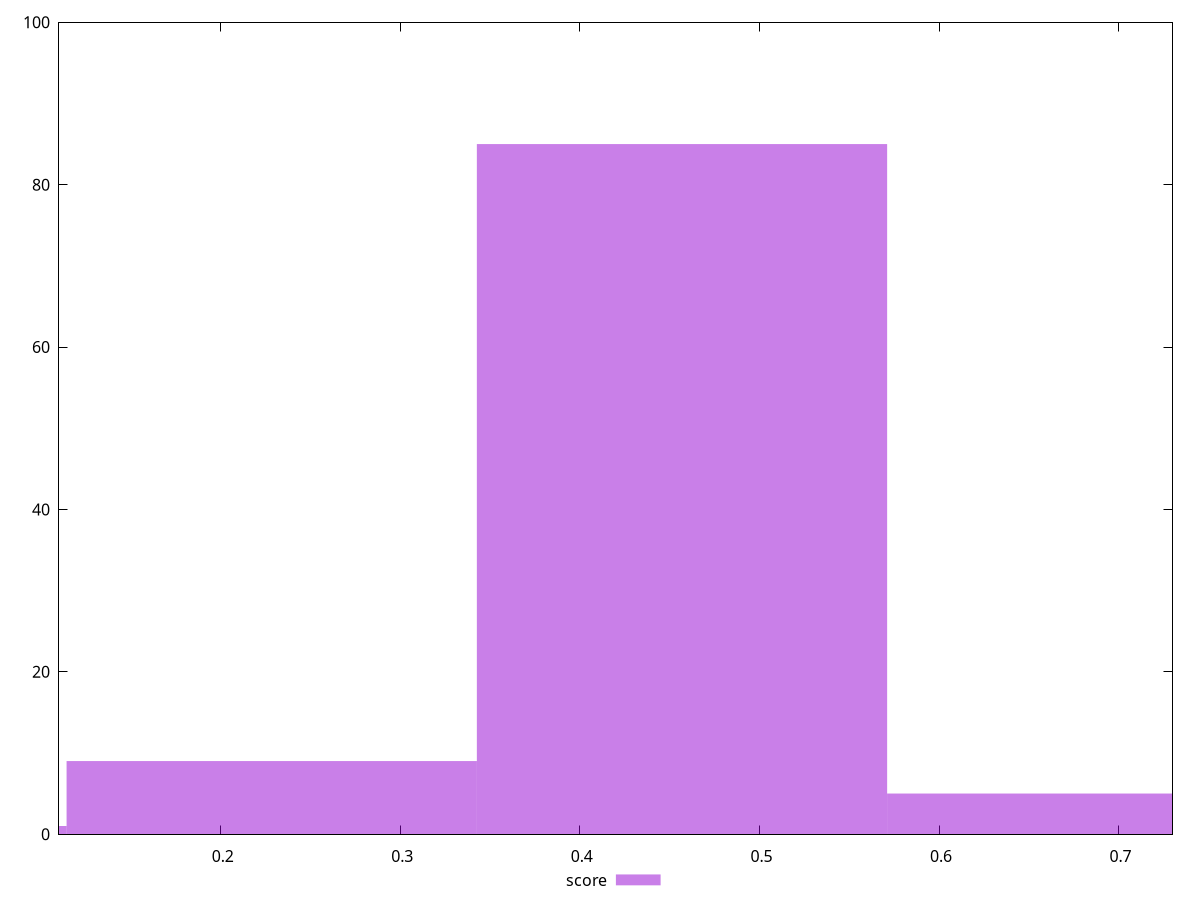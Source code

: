 reset

$score <<EOF
0 1
0.22844276780461878 9
0.45688553560923756 85
0.6853283034138563 5
EOF

set key outside below
set boxwidth 0.22844276780461878
set xrange [0.11:0.73]
set yrange [0:100]
set trange [0:100]
set style fill transparent solid 0.5 noborder
set terminal svg size 640, 490 enhanced background rgb 'white'
set output "report_00019_2021-02-10T18-14-37.922Z//speed-index/samples/pages/score/histogram.svg"

plot $score title "score" with boxes

reset

